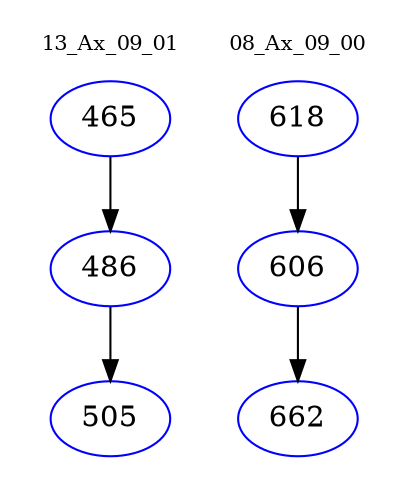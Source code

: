 digraph{
subgraph cluster_0 {
color = white
label = "13_Ax_09_01";
fontsize=10;
T0_465 [label="465", color="blue"]
T0_465 -> T0_486 [color="black"]
T0_486 [label="486", color="blue"]
T0_486 -> T0_505 [color="black"]
T0_505 [label="505", color="blue"]
}
subgraph cluster_1 {
color = white
label = "08_Ax_09_00";
fontsize=10;
T1_618 [label="618", color="blue"]
T1_618 -> T1_606 [color="black"]
T1_606 [label="606", color="blue"]
T1_606 -> T1_662 [color="black"]
T1_662 [label="662", color="blue"]
}
}
